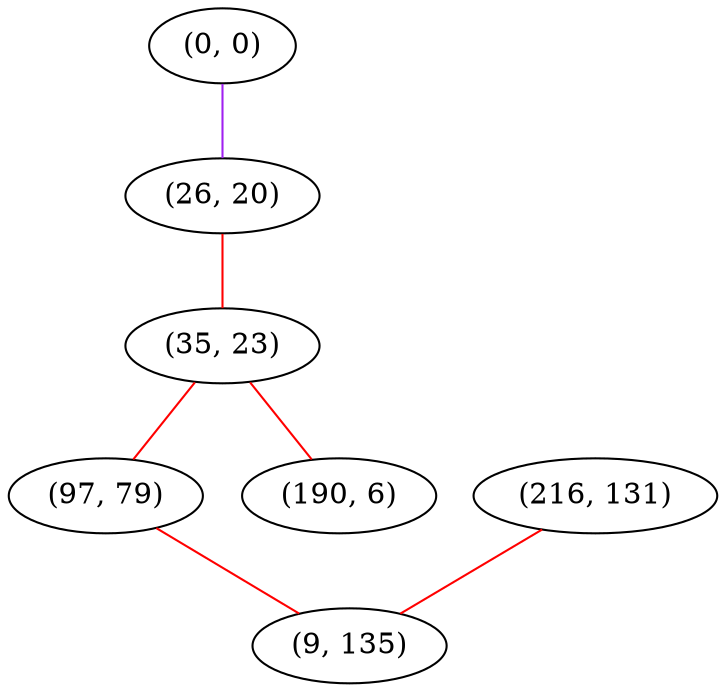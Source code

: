 graph "" {
"(0, 0)";
"(26, 20)";
"(35, 23)";
"(97, 79)";
"(216, 131)";
"(190, 6)";
"(9, 135)";
"(0, 0)" -- "(26, 20)"  [color=purple, key=0, weight=4];
"(26, 20)" -- "(35, 23)"  [color=red, key=0, weight=1];
"(35, 23)" -- "(190, 6)"  [color=red, key=0, weight=1];
"(35, 23)" -- "(97, 79)"  [color=red, key=0, weight=1];
"(97, 79)" -- "(9, 135)"  [color=red, key=0, weight=1];
"(216, 131)" -- "(9, 135)"  [color=red, key=0, weight=1];
}
